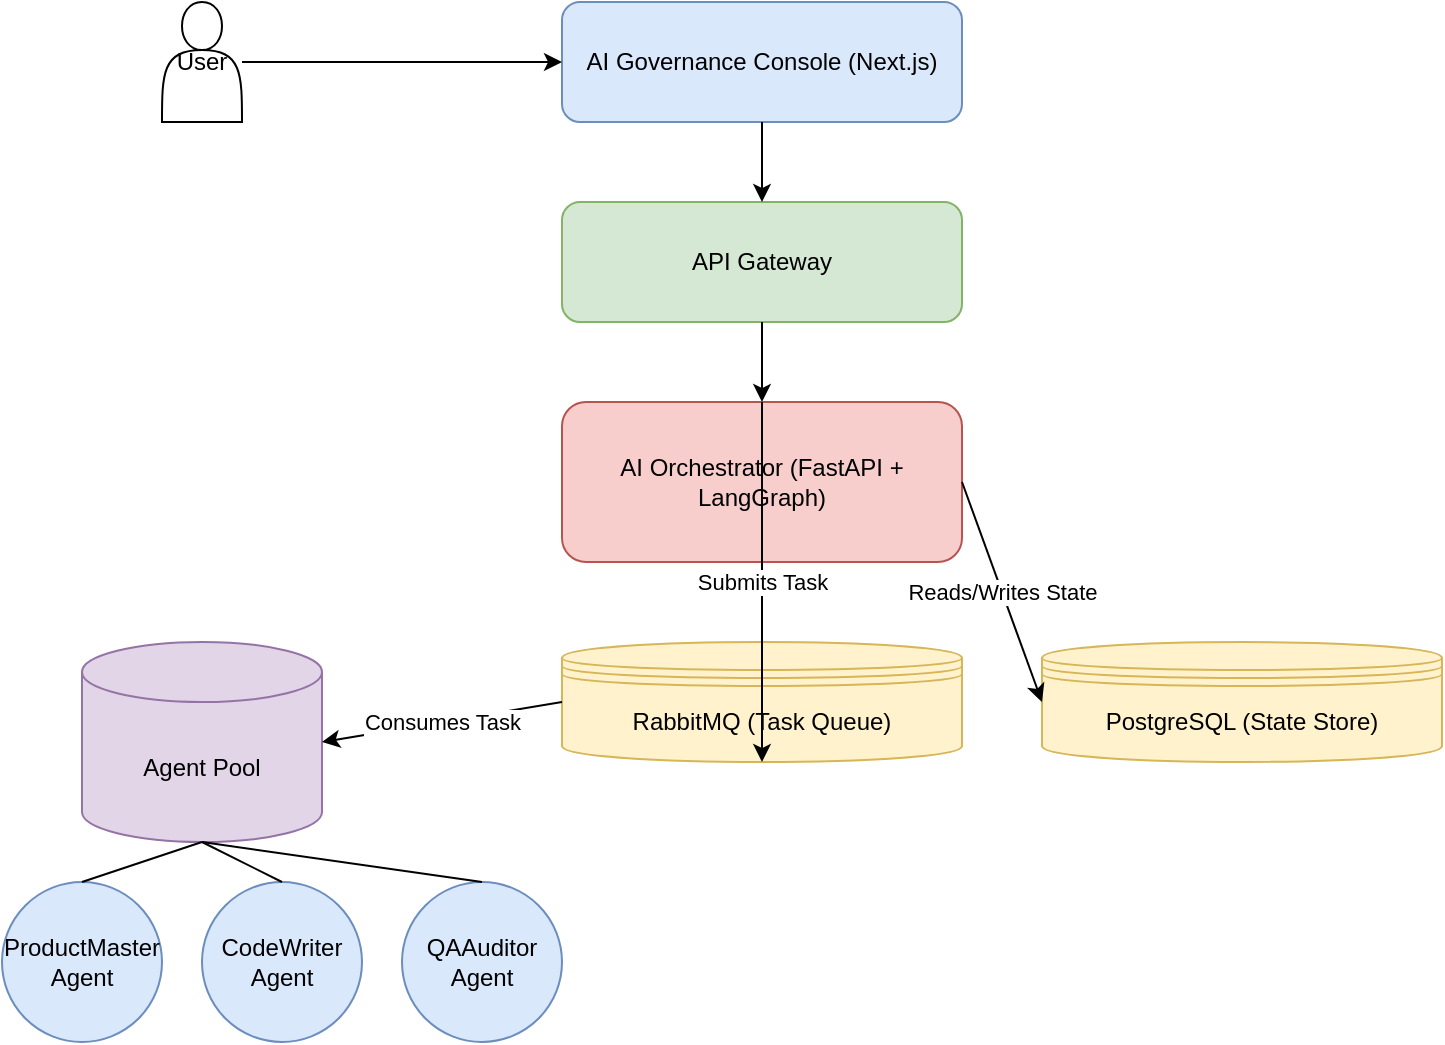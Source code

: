 <mxfile version="21.7.5" type="device">
  <diagram name="Page-1" id="0">
    <mxGraphModel dx="1434" dy="794" grid="1" gridSize="10" guides="1" tooltips="1" connect="1" arrows="1" fold="1" page="1" pageScale="1" pageWidth="850" pageHeight="1100" math="0" shadow="0">
      <root>
        <mxCell id="0" />
        <mxCell id="1" parent="0" />
        <mxCell id="2" value="AI Governance Console (Next.js)" style="rounded=1;whiteSpace=wrap;html=1;fillColor=#dae8fc;strokeColor=#6c8ebf;" vertex="1" parent="1">
          <mxGeometry x="320" y="40" width="200" height="60" as="geometry" />
        </mxCell>
        <mxCell id="3" value="API Gateway" style="rounded=1;whiteSpace=wrap;html=1;fillColor=#d5e8d4;strokeColor=#82b366;" vertex="1" parent="1">
          <mxGeometry x="320" y="140" width="200" height="60" as="geometry" />
        </mxCell>
        <mxCell id="4" value="AI Orchestrator (FastAPI + LangGraph)" style="rounded=1;whiteSpace=wrap;html=1;fillColor=#f8cecc;strokeColor=#b85450;" vertex="1" parent="1">
          <mxGeometry x="320" y="240" width="200" height="80" as="geometry" />
        </mxCell>
        <mxCell id="5" value="Agent Pool" style="shape=cylinder3;whiteSpace=wrap;html=1;boundedLbl=1;backgroundOutline=1;size=15;fillColor=#e1d5e7;strokeColor=#9673a6;" vertex="1" parent="1">
          <mxGeometry x="80" y="360" width="120" height="100" as="geometry" />
        </mxCell>
        <mxCell id="6" value="RabbitMQ (Task Queue)" style="shape=datastore;whiteSpace=wrap;html=1;fillColor=#fff2cc;strokeColor=#d6b656;" vertex="1" parent="1">
          <mxGeometry x="320" y="360" width="200" height="60" as="geometry" />
        </mxCell>
        <mxCell id="7" value="PostgreSQL (State Store)" style="shape=datastore;whiteSpace=wrap;html=1;fillColor=#fff2cc;strokeColor=#d6b656;" vertex="1" parent="1">
          <mxGeometry x="560" y="360" width="200" height="60" as="geometry" />
        </mxCell>
        <mxCell id="8" value="ProductMaster Agent" style="ellipse;whiteSpace=wrap;html=1;aspect=fixed;fillColor=#dae8fc;strokeColor=#6c8ebf;" vertex="1" parent="1">
          <mxGeometry x="40" y="480" width="80" height="80" as="geometry" />
        </mxCell>
        <mxCell id="9" value="CodeWriter Agent" style="ellipse;whiteSpace=wrap;html=1;aspect=fixed;fillColor=#dae8fc;strokeColor=#6c8ebf;" vertex="1" parent="1">
          <mxGeometry x="140" y="480" width="80" height="80" as="geometry" />
        </mxCell>
        <mxCell id="10" value="QAAuditor Agent" style="ellipse;whiteSpace=wrap;html=1;aspect=fixed;fillColor=#dae8fc;strokeColor=#6c8ebf;" vertex="1" parent="1">
          <mxGeometry x="240" y="480" width="80" height="80" as="geometry" />
        </mxCell>
        <mxCell id="11" value="User" style="shape=actor;whiteSpace=wrap;html=1;" vertex="1" parent="1">
          <mxGeometry x="120" y="40" width="40" height="60" as="geometry" />
        </mxCell>
        <mxCell id="12" value="" style="endArrow=classic;html=1;rounded=0;entryX=0;entryY=0.5;exitX=1;exitY=0.5;" edge="1" parent="1" source="11" target="2">
          <mxGeometry width="50" height="50" relative="1" as="geometry">
            <mxPoint x="200" y="300" as="sourcePoint" />
            <mxPoint x="250" y="250" as="targetPoint" />
          </mxGeometry>
        </mxCell>
        <mxCell id="13" value="" style="endArrow=classic;html=1;rounded=0;entryX=0.5;entryY=0;exitX=0.5;exitY=1;" edge="1" parent="1" source="2" target="3">
          <mxGeometry width="50" height="50" relative="1" as="geometry">
            <mxPoint x="430" y="110" as="sourcePoint" />
            <mxPoint x="480" y="60" as="targetPoint" />
          </mxGeometry>
        </mxCell>
        <mxCell id="14" value="" style="endArrow=classic;html=1;rounded=0;entryX=0.5;entryY=0;exitX=0.5;exitY=1;" edge="1" parent="1" source="3" target="4">
          <mxGeometry width="50" height="50" relative="1" as="geometry">
            <mxPoint x="430" y="210" as="sourcePoint" />
            <mxPoint x="480" y="160" as="targetPoint" />
          </mxGeometry>
        </mxCell>
        <mxCell id="15" value="Submits Task" style="endArrow=classic;html=1;rounded=0;entryX=0.5;entryY=1;exitX=0.5;exitY=0;" edge="1" parent="1" source="4" target="6">
          <mxGeometry width="50" height="50" relative="1" as="geometry">
            <mxPoint x="430" y="330" as="sourcePoint" />
            <mxPoint x="480" y="280" as="targetPoint" />
          </mxGeometry>
        </mxCell>
        <mxCell id="16" value="Reads/Writes State" style="endArrow=classic;html=1;rounded=0;entryX=0;entryY=0.5;exitX=1;exitY=0.5;" edge="1" parent="1" source="4" target="7">
          <mxGeometry width="50" height="50" relative="1" as="geometry">
            <mxPoint x="530" y="290" as="sourcePoint" />
            <mxPoint x="580" y="240" as="targetPoint" />
          </mxGeometry>
        </mxCell>
        <mxCell id="17" value="Consumes Task" style="endArrow=classic;html=1;rounded=0;entryX=1;entryY=0.5;exitX=0;exitY=0.5;" edge="1" parent="1" source="6" target="5">
          <mxGeometry width="50" height="50" relative="1" as="geometry">
            <mxPoint x="310" y="400" as="sourcePoint" />
            <mxPoint x="260" y="350" as="targetPoint" />
          </mxGeometry>
        </mxCell>
        <mxCell id="18" value="" style="endArrow=none;html=1;rounded=0;entryX=0.5;entryY=1;exitX=0.5;exitY=0;" edge="1" parent="1" source="8" target="5">
          <mxGeometry width="50" height="50" relative="1" as="geometry">
            <mxPoint x="90" y="470" as="sourcePoint" />
            <mxPoint x="140" y="420" as="targetPoint" />
          </mxGeometry>
        </mxCell>
        <mxCell id="19" value="" style="endArrow=none;html=1;rounded=0;entryX=0.5;entryY=1;exitX=0.5;exitY=0;" edge="1" parent="1" source="9" target="5">
          <mxGeometry width="50" height="50" relative="1" as="geometry">
            <mxPoint x="190" y="470" as="sourcePoint" />
            <mxPoint x="240" y="420" as="targetPoint" />
          </mxGeometry>
        </mxCell>
        <mxCell id="20" value="" style="endArrow=none;html=1;rounded=0;entryX=0.5;entryY=1;exitX=0.5;exitY=0;" edge="1" parent="1" source="10" target="5">
          <mxGeometry width="50" height="50" relative="1" as="geometry">
            <mxPoint x="290" y="470" as="sourcePoint" />
            <mxPoint x="340" y="420" as="targetPoint" />
          </mxGeometry>
        </mxCell>
      </root>
    </mxGraphModel>
  </diagram>
</mxfile>

